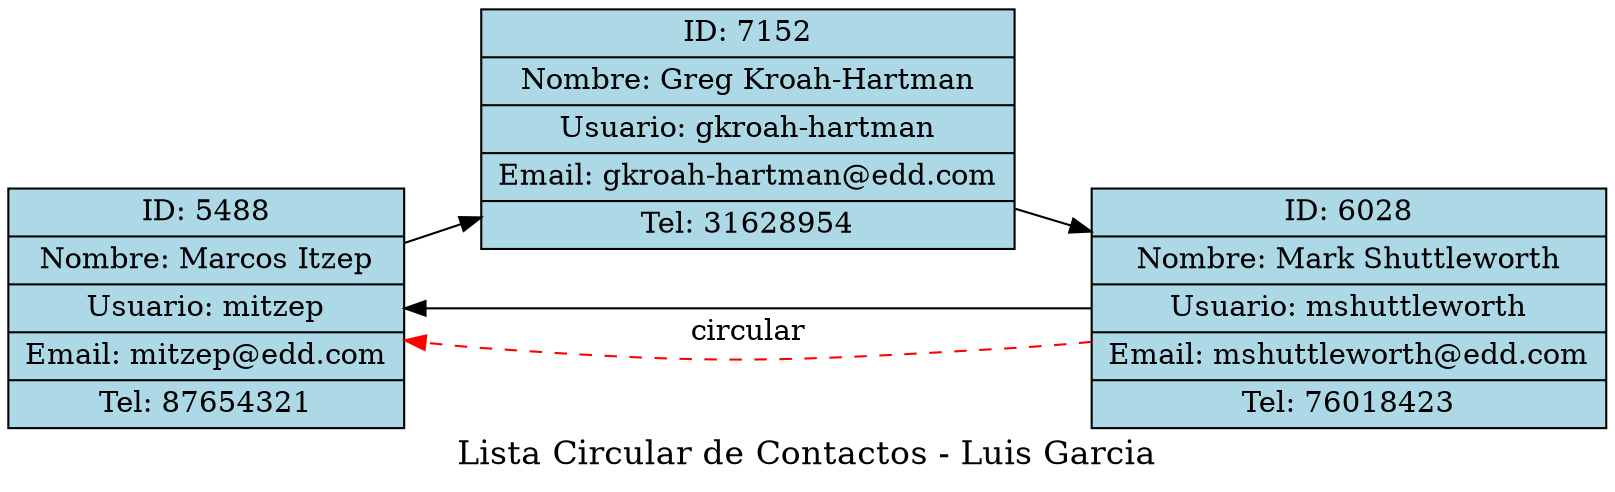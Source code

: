 digraph G {
    label="Lista Circular de Contactos - Luis Garcia";
    fontsize=16;
    rankdir=LR;
    node [shape=record, style=filled, fillcolor=lightblue];
    contact_mitzep_at_edd_com [label="ID: 5488|Nombre: Marcos Itzep|Usuario: mitzep|Email: mitzep@edd.com|Tel: 87654321"];
    contact_gkroah_hartman_at_edd_com [label="ID: 7152|Nombre: Greg Kroah-Hartman|Usuario: gkroah-hartman|Email: gkroah-hartman@edd.com|Tel: 31628954"];
    contact_mshuttleworth_at_edd_com [label="ID: 6028|Nombre: Mark Shuttleworth|Usuario: mshuttleworth|Email: mshuttleworth@edd.com|Tel: 76018423"];
    contact_mitzep_at_edd_com -> contact_gkroah_hartman_at_edd_com;
    contact_gkroah_hartman_at_edd_com -> contact_mshuttleworth_at_edd_com;
    contact_mshuttleworth_at_edd_com -> contact_mitzep_at_edd_com;
    edge [color=red, style=dashed];
    contact_mshuttleworth_at_edd_com -> contact_mitzep_at_edd_com [label="circular"];
}
